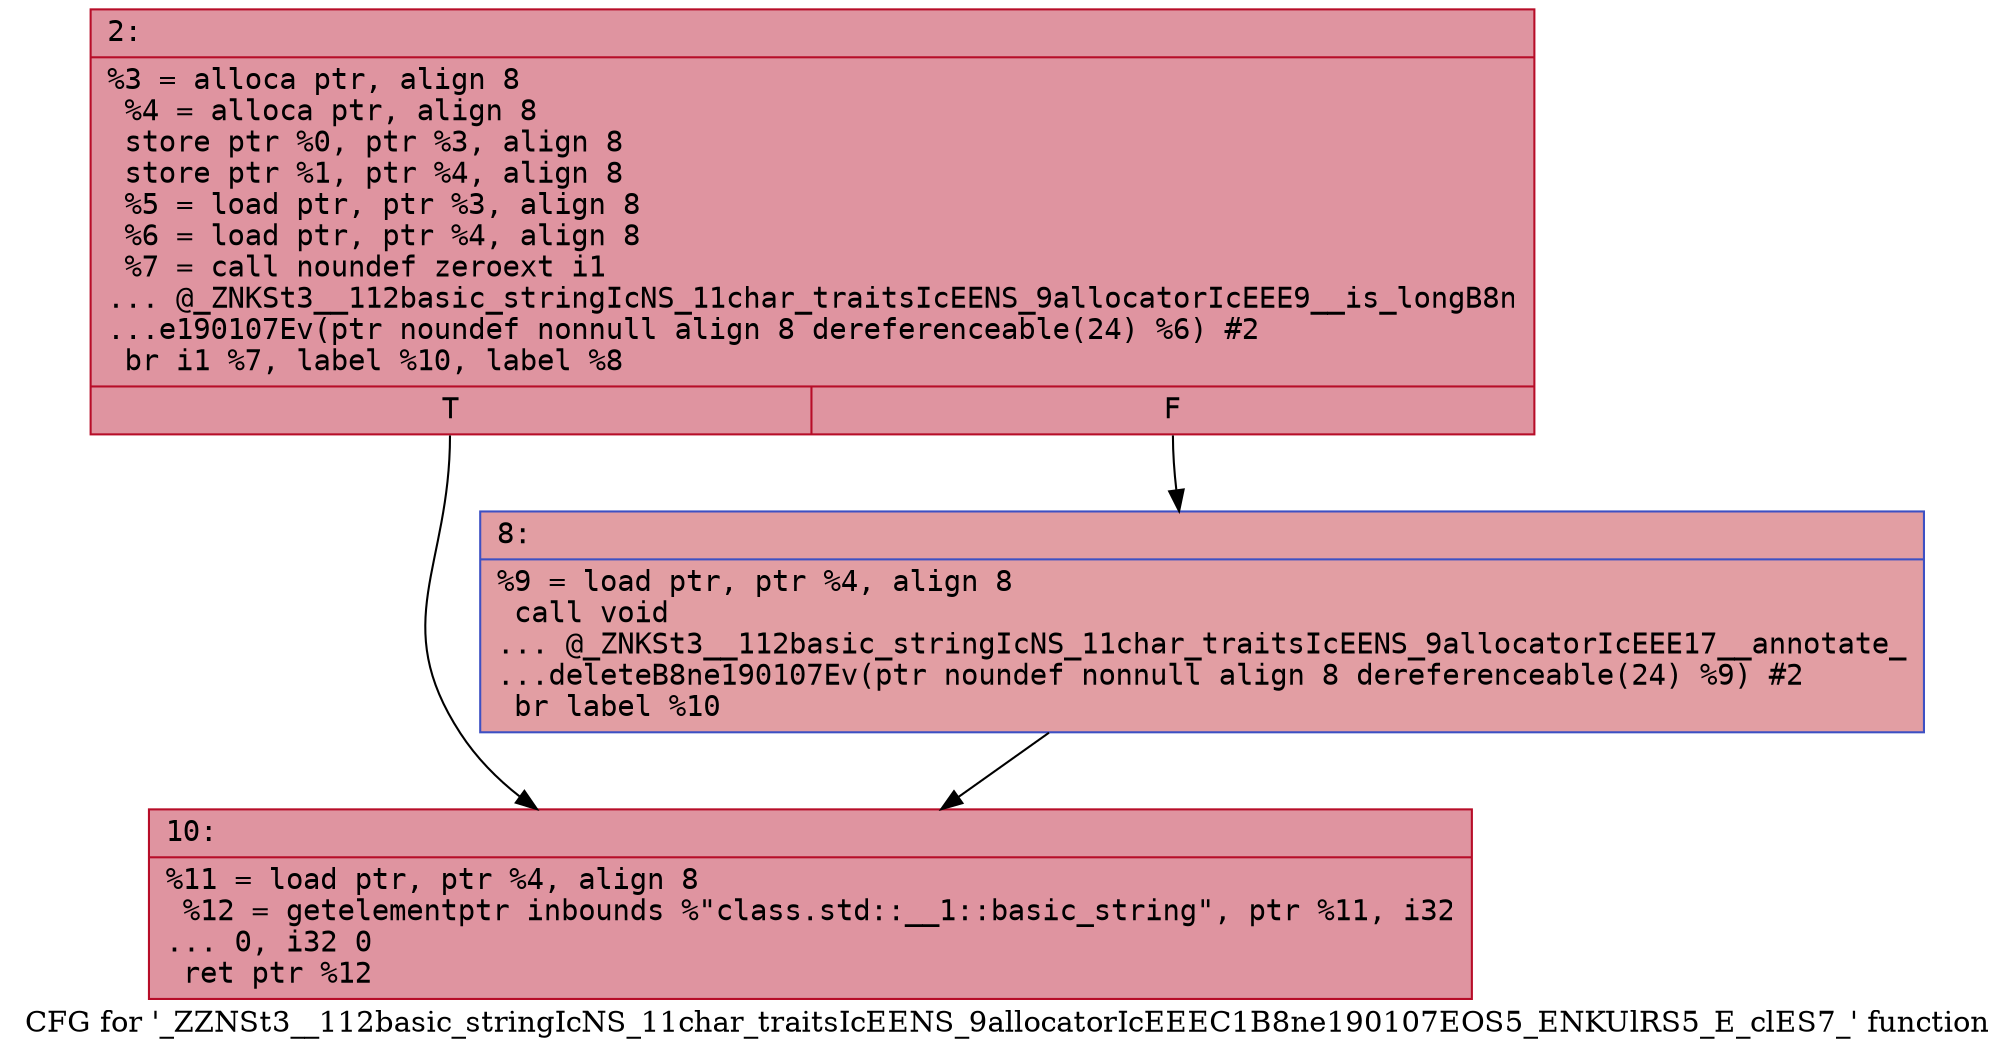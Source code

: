 digraph "CFG for '_ZZNSt3__112basic_stringIcNS_11char_traitsIcEENS_9allocatorIcEEEC1B8ne190107EOS5_ENKUlRS5_E_clES7_' function" {
	label="CFG for '_ZZNSt3__112basic_stringIcNS_11char_traitsIcEENS_9allocatorIcEEEC1B8ne190107EOS5_ENKUlRS5_E_clES7_' function";

	Node0x6000005c51d0 [shape=record,color="#b70d28ff", style=filled, fillcolor="#b70d2870" fontname="Courier",label="{2:\l|  %3 = alloca ptr, align 8\l  %4 = alloca ptr, align 8\l  store ptr %0, ptr %3, align 8\l  store ptr %1, ptr %4, align 8\l  %5 = load ptr, ptr %3, align 8\l  %6 = load ptr, ptr %4, align 8\l  %7 = call noundef zeroext i1\l... @_ZNKSt3__112basic_stringIcNS_11char_traitsIcEENS_9allocatorIcEEE9__is_longB8n\l...e190107Ev(ptr noundef nonnull align 8 dereferenceable(24) %6) #2\l  br i1 %7, label %10, label %8\l|{<s0>T|<s1>F}}"];
	Node0x6000005c51d0:s0 -> Node0x6000005c5270[tooltip="2 -> 10\nProbability 50.00%" ];
	Node0x6000005c51d0:s1 -> Node0x6000005c5220[tooltip="2 -> 8\nProbability 50.00%" ];
	Node0x6000005c5220 [shape=record,color="#3d50c3ff", style=filled, fillcolor="#be242e70" fontname="Courier",label="{8:\l|  %9 = load ptr, ptr %4, align 8\l  call void\l... @_ZNKSt3__112basic_stringIcNS_11char_traitsIcEENS_9allocatorIcEEE17__annotate_\l...deleteB8ne190107Ev(ptr noundef nonnull align 8 dereferenceable(24) %9) #2\l  br label %10\l}"];
	Node0x6000005c5220 -> Node0x6000005c5270[tooltip="8 -> 10\nProbability 100.00%" ];
	Node0x6000005c5270 [shape=record,color="#b70d28ff", style=filled, fillcolor="#b70d2870" fontname="Courier",label="{10:\l|  %11 = load ptr, ptr %4, align 8\l  %12 = getelementptr inbounds %\"class.std::__1::basic_string\", ptr %11, i32\l... 0, i32 0\l  ret ptr %12\l}"];
}
